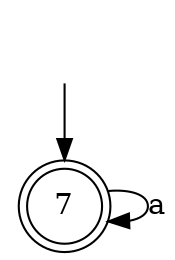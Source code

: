 digraph fa {
	7 [label=7]
	7 [shape=doublecircle]
	7 -> 7 [label=a]
	"" [shape=plaintext]
	"" -> 7
}
